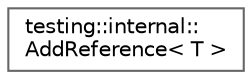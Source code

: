 digraph "Graphical Class Hierarchy"
{
 // LATEX_PDF_SIZE
  bgcolor="transparent";
  edge [fontname=Helvetica,fontsize=10,labelfontname=Helvetica,labelfontsize=10];
  node [fontname=Helvetica,fontsize=10,shape=box,height=0.2,width=0.4];
  rankdir="LR";
  Node0 [id="Node000000",label="testing::internal::\lAddReference\< T \>",height=0.2,width=0.4,color="grey40", fillcolor="white", style="filled",URL="$structtesting_1_1internal_1_1_add_reference.html",tooltip=" "];
}

